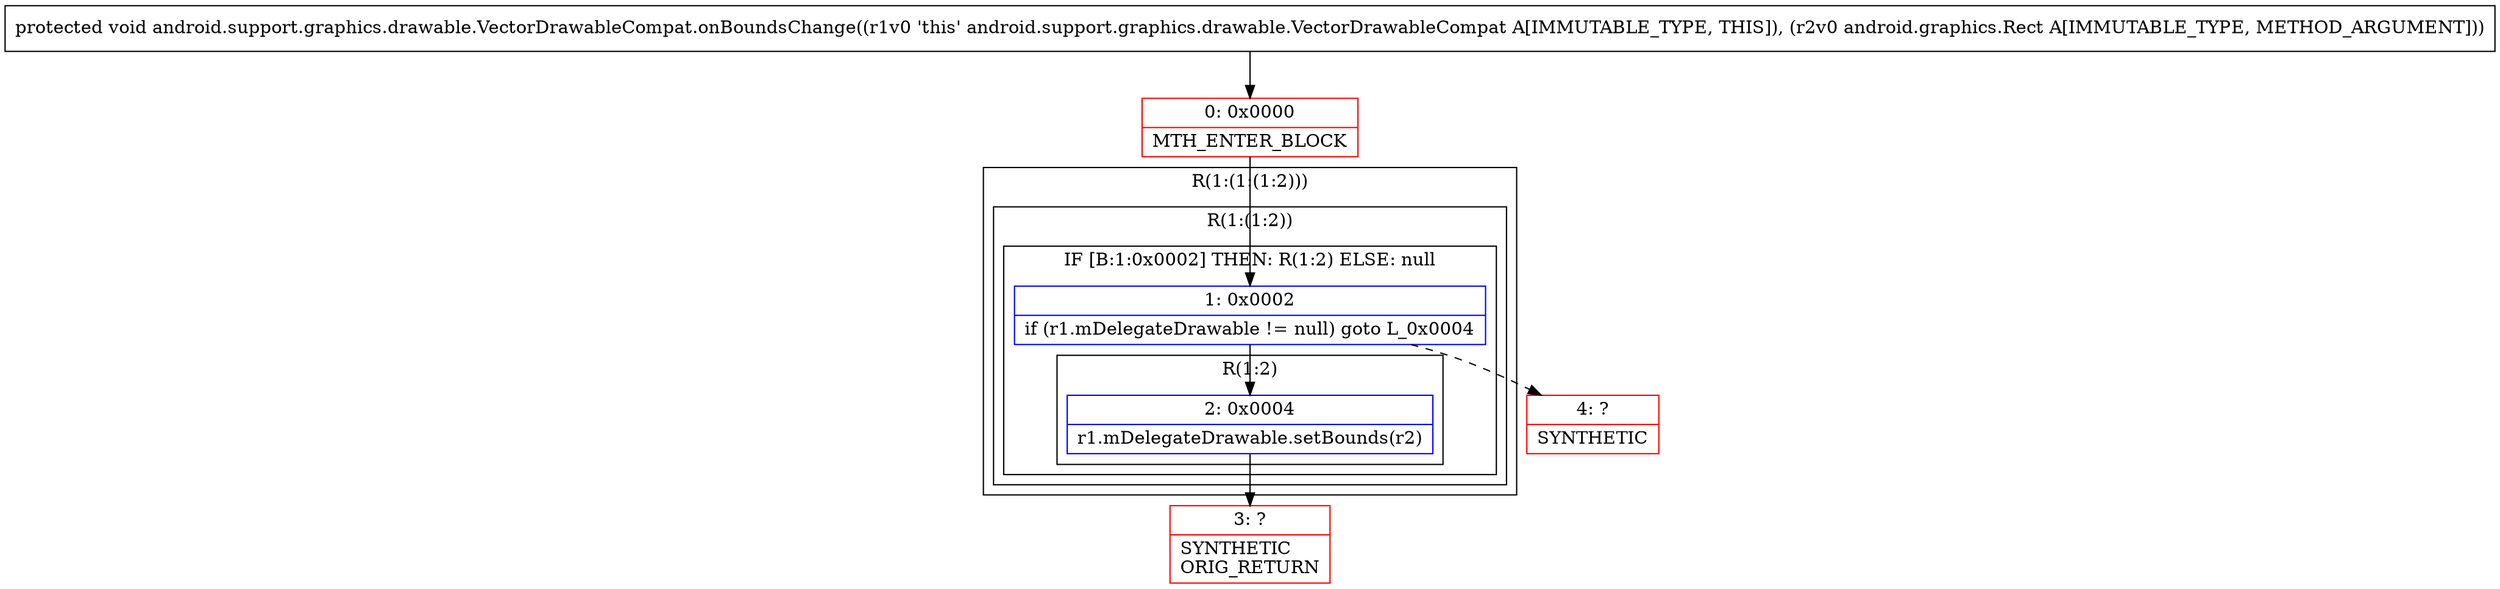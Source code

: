 digraph "CFG forandroid.support.graphics.drawable.VectorDrawableCompat.onBoundsChange(Landroid\/graphics\/Rect;)V" {
subgraph cluster_Region_1073133885 {
label = "R(1:(1:(1:2)))";
node [shape=record,color=blue];
subgraph cluster_Region_2142024573 {
label = "R(1:(1:2))";
node [shape=record,color=blue];
subgraph cluster_IfRegion_1234185688 {
label = "IF [B:1:0x0002] THEN: R(1:2) ELSE: null";
node [shape=record,color=blue];
Node_1 [shape=record,label="{1\:\ 0x0002|if (r1.mDelegateDrawable != null) goto L_0x0004\l}"];
subgraph cluster_Region_206388333 {
label = "R(1:2)";
node [shape=record,color=blue];
Node_2 [shape=record,label="{2\:\ 0x0004|r1.mDelegateDrawable.setBounds(r2)\l}"];
}
}
}
}
Node_0 [shape=record,color=red,label="{0\:\ 0x0000|MTH_ENTER_BLOCK\l}"];
Node_3 [shape=record,color=red,label="{3\:\ ?|SYNTHETIC\lORIG_RETURN\l}"];
Node_4 [shape=record,color=red,label="{4\:\ ?|SYNTHETIC\l}"];
MethodNode[shape=record,label="{protected void android.support.graphics.drawable.VectorDrawableCompat.onBoundsChange((r1v0 'this' android.support.graphics.drawable.VectorDrawableCompat A[IMMUTABLE_TYPE, THIS]), (r2v0 android.graphics.Rect A[IMMUTABLE_TYPE, METHOD_ARGUMENT])) }"];
MethodNode -> Node_0;
Node_1 -> Node_2;
Node_1 -> Node_4[style=dashed];
Node_2 -> Node_3;
Node_0 -> Node_1;
}


